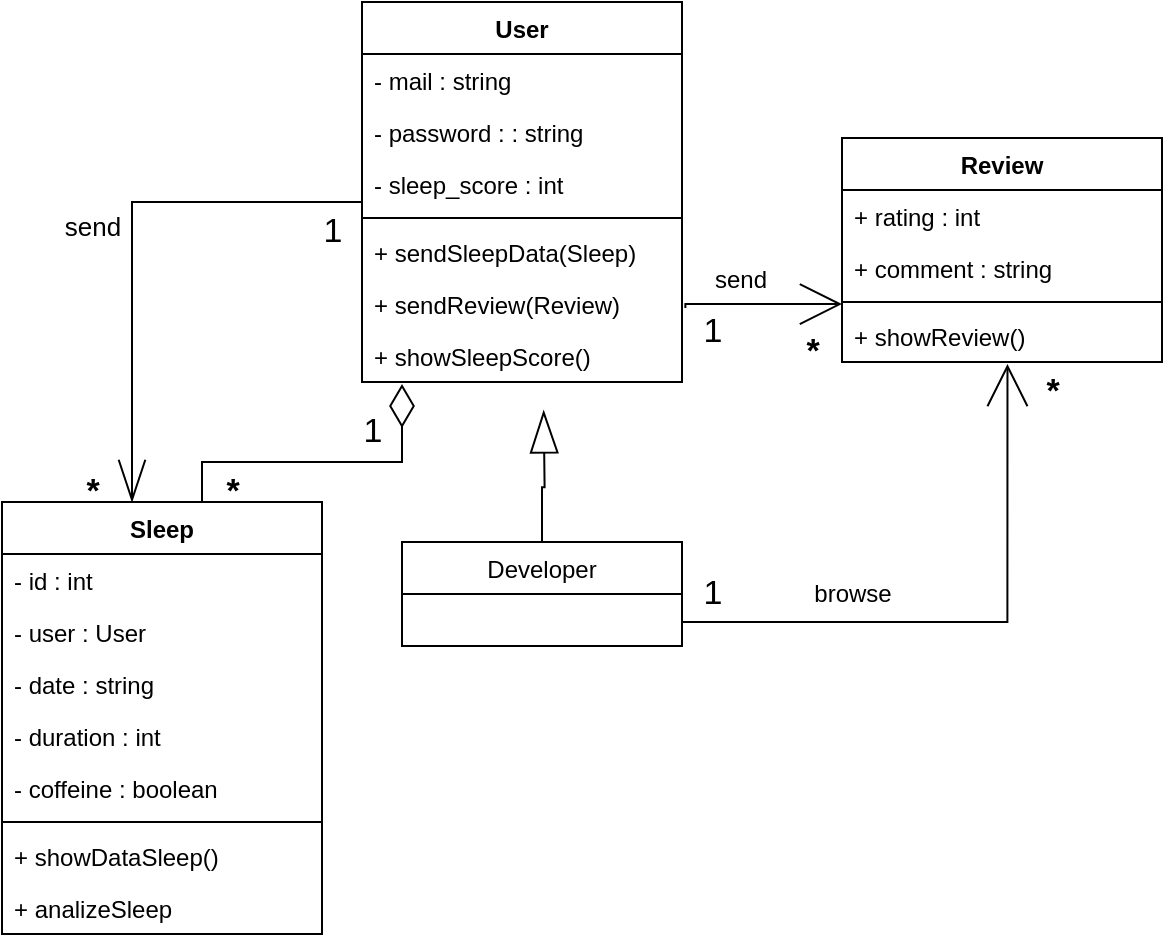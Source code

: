 <mxfile version="20.4.0" type="device"><diagram id="p8ol06MB012B77EtsGWl" name="Страница 1"><mxGraphModel dx="1221" dy="575" grid="1" gridSize="10" guides="1" tooltips="1" connect="1" arrows="1" fold="1" page="1" pageScale="1" pageWidth="827" pageHeight="1169" math="0" shadow="0"><root><mxCell id="0"/><mxCell id="1" parent="0"/><mxCell id="HmzkhsK6NDxp89IVLgUW-16" style="edgeStyle=orthogonalEdgeStyle;rounded=0;orthogonalLoop=1;jettySize=auto;html=1;entryX=0.25;entryY=0;entryDx=0;entryDy=0;strokeWidth=1;fontSize=17;endArrow=openThin;endFill=0;endSize=19;targetPerimeterSpacing=0;exitX=0.003;exitY=0.845;exitDx=0;exitDy=0;exitPerimeter=0;" parent="1" source="MCH54p3G7cfGaBa7wQQU-6" edge="1"><mxGeometry relative="1" as="geometry"><mxPoint x="340" y="282" as="sourcePoint"/><mxPoint x="205" y="380" as="targetPoint"/><Array as="points"><mxPoint x="205" y="230"/></Array></mxGeometry></mxCell><mxCell id="HmzkhsK6NDxp89IVLgUW-17" value="&lt;font style=&quot;font-size: 13px;&quot;&gt;send&lt;/font&gt;" style="edgeLabel;html=1;align=center;verticalAlign=middle;resizable=0;points=[];fontSize=17;" parent="HmzkhsK6NDxp89IVLgUW-16" vertex="1" connectable="0"><mxGeometry x="0.021" y="-9" relative="1" as="geometry"><mxPoint x="-11" y="-8" as="offset"/></mxGeometry></mxCell><mxCell id="HmzkhsK6NDxp89IVLgUW-12" style="edgeStyle=orthogonalEdgeStyle;rounded=0;orthogonalLoop=1;jettySize=auto;html=1;endArrow=diamondThin;endFill=0;strokeWidth=1;endSize=19;targetPerimeterSpacing=0;" parent="1" edge="1"><mxGeometry relative="1" as="geometry"><mxPoint x="240" y="380" as="sourcePoint"/><mxPoint x="340" y="321" as="targetPoint"/><Array as="points"><mxPoint x="240" y="360"/><mxPoint x="340" y="360"/></Array></mxGeometry></mxCell><mxCell id="HmzkhsK6NDxp89IVLgUW-13" value="&lt;b&gt;&lt;font style=&quot;font-size: 17px;&quot;&gt;*&lt;/font&gt;&lt;/b&gt;" style="text;html=1;align=center;verticalAlign=middle;resizable=0;points=[];autosize=1;strokeColor=none;fillColor=none;" parent="1" vertex="1"><mxGeometry x="240" y="360" width="30" height="30" as="geometry"/></mxCell><mxCell id="HmzkhsK6NDxp89IVLgUW-14" value="1" style="text;html=1;align=center;verticalAlign=middle;resizable=0;points=[];autosize=1;strokeColor=none;fillColor=none;fontSize=17;" parent="1" vertex="1"><mxGeometry x="310" y="330" width="30" height="30" as="geometry"/></mxCell><mxCell id="HmzkhsK6NDxp89IVLgUW-22" style="edgeStyle=orthogonalEdgeStyle;rounded=0;orthogonalLoop=1;jettySize=auto;html=1;entryX=0.506;entryY=1.008;entryDx=0;entryDy=0;entryPerimeter=0;strokeWidth=1;fontSize=13;endArrow=blockThin;endFill=0;endSize=19;targetPerimeterSpacing=0;" parent="1" source="HmzkhsK6NDxp89IVLgUW-18" edge="1"><mxGeometry relative="1" as="geometry"><mxPoint x="410.84" y="334.208" as="targetPoint"/></mxGeometry></mxCell><mxCell id="HmzkhsK6NDxp89IVLgUW-30" style="edgeStyle=orthogonalEdgeStyle;rounded=0;orthogonalLoop=1;jettySize=auto;html=1;strokeWidth=1;fontSize=12;endArrow=open;endFill=0;endSize=19;targetPerimeterSpacing=0;entryX=0.591;entryY=1.115;entryDx=0;entryDy=0;entryPerimeter=0;" parent="1" source="HmzkhsK6NDxp89IVLgUW-18" edge="1"><mxGeometry relative="1" as="geometry"><mxPoint x="642.74" y="310.99" as="targetPoint"/><Array as="points"><mxPoint x="643" y="440"/></Array></mxGeometry></mxCell><mxCell id="HmzkhsK6NDxp89IVLgUW-18" value="Developer" style="swimlane;fontStyle=0;childLayout=stackLayout;horizontal=1;startSize=26;fillColor=none;horizontalStack=0;resizeParent=1;resizeParentMax=0;resizeLast=0;collapsible=1;marginBottom=0;fontSize=12;" parent="1" vertex="1"><mxGeometry x="340" y="400" width="140" height="52" as="geometry"/></mxCell><mxCell id="HmzkhsK6NDxp89IVLgUW-29" value="&lt;font style=&quot;font-size: 12px;&quot;&gt;send&lt;br&gt;&lt;/font&gt;" style="edgeLabel;html=1;align=center;verticalAlign=middle;resizable=0;points=[];fontSize=12;" parent="1" vertex="1" connectable="0"><mxGeometry x="510" y="269" as="geometry"><mxPoint x="-1" as="offset"/></mxGeometry></mxCell><mxCell id="HmzkhsK6NDxp89IVLgUW-23" style="edgeStyle=orthogonalEdgeStyle;rounded=0;orthogonalLoop=1;jettySize=auto;html=1;strokeWidth=1;fontSize=12;endArrow=open;endFill=0;endSize=19;targetPerimeterSpacing=0;exitX=0.056;exitY=0.1;exitDx=0;exitDy=0;exitPerimeter=0;entryX=0;entryY=0.962;entryDx=0;entryDy=0;entryPerimeter=0;" parent="1" source="HmzkhsK6NDxp89IVLgUW-34" edge="1"><mxGeometry relative="1" as="geometry"><mxPoint x="560" y="281.012" as="targetPoint"/><Array as="points"><mxPoint x="482" y="281"/></Array><mxPoint x="478.04" y="279.79" as="sourcePoint"/></mxGeometry></mxCell><mxCell id="HmzkhsK6NDxp89IVLgUW-31" value="browse" style="text;html=1;align=center;verticalAlign=middle;resizable=0;points=[];autosize=1;strokeColor=none;fillColor=none;fontSize=12;" parent="1" vertex="1"><mxGeometry x="535" y="411" width="60" height="30" as="geometry"/></mxCell><mxCell id="HmzkhsK6NDxp89IVLgUW-32" value="1" style="text;html=1;align=center;verticalAlign=middle;resizable=0;points=[];autosize=1;strokeColor=none;fillColor=none;fontSize=17;" parent="1" vertex="1"><mxGeometry x="290" y="230" width="30" height="30" as="geometry"/></mxCell><mxCell id="HmzkhsK6NDxp89IVLgUW-33" value="&lt;b&gt;&lt;font style=&quot;font-size: 17px;&quot;&gt;*&lt;/font&gt;&lt;/b&gt;" style="text;html=1;align=center;verticalAlign=middle;resizable=0;points=[];autosize=1;strokeColor=none;fillColor=none;" parent="1" vertex="1"><mxGeometry x="170" y="360" width="30" height="30" as="geometry"/></mxCell><mxCell id="HmzkhsK6NDxp89IVLgUW-34" value="1" style="text;html=1;align=center;verticalAlign=middle;resizable=0;points=[];autosize=1;strokeColor=none;fillColor=none;fontSize=17;" parent="1" vertex="1"><mxGeometry x="480" y="280" width="30" height="30" as="geometry"/></mxCell><mxCell id="HmzkhsK6NDxp89IVLgUW-36" value="&lt;b&gt;&lt;font style=&quot;font-size: 17px;&quot;&gt;*&lt;/font&gt;&lt;/b&gt;" style="text;html=1;align=center;verticalAlign=middle;resizable=0;points=[];autosize=1;strokeColor=none;fillColor=none;" parent="1" vertex="1"><mxGeometry x="530" y="290" width="30" height="30" as="geometry"/></mxCell><mxCell id="HmzkhsK6NDxp89IVLgUW-37" value="1" style="text;html=1;align=center;verticalAlign=middle;resizable=0;points=[];autosize=1;strokeColor=none;fillColor=none;fontSize=17;" parent="1" vertex="1"><mxGeometry x="480" y="411" width="30" height="30" as="geometry"/></mxCell><mxCell id="HmzkhsK6NDxp89IVLgUW-38" value="&lt;b&gt;&lt;font style=&quot;font-size: 17px;&quot;&gt;*&lt;/font&gt;&lt;/b&gt;" style="text;html=1;align=center;verticalAlign=middle;resizable=0;points=[];autosize=1;strokeColor=none;fillColor=none;" parent="1" vertex="1"><mxGeometry x="650" y="310" width="30" height="30" as="geometry"/></mxCell><mxCell id="MCH54p3G7cfGaBa7wQQU-1" value="User" style="swimlane;fontStyle=1;align=center;verticalAlign=top;childLayout=stackLayout;horizontal=1;startSize=26;horizontalStack=0;resizeParent=1;resizeParentMax=0;resizeLast=0;collapsible=1;marginBottom=0;" vertex="1" parent="1"><mxGeometry x="320" y="130" width="160" height="190" as="geometry"/></mxCell><mxCell id="MCH54p3G7cfGaBa7wQQU-2" value="- mail : string" style="text;strokeColor=none;fillColor=none;align=left;verticalAlign=top;spacingLeft=4;spacingRight=4;overflow=hidden;rotatable=0;points=[[0,0.5],[1,0.5]];portConstraint=eastwest;" vertex="1" parent="MCH54p3G7cfGaBa7wQQU-1"><mxGeometry y="26" width="160" height="26" as="geometry"/></mxCell><mxCell id="MCH54p3G7cfGaBa7wQQU-5" value="- password : : string&#10;" style="text;strokeColor=none;fillColor=none;align=left;verticalAlign=top;spacingLeft=4;spacingRight=4;overflow=hidden;rotatable=0;points=[[0,0.5],[1,0.5]];portConstraint=eastwest;" vertex="1" parent="MCH54p3G7cfGaBa7wQQU-1"><mxGeometry y="52" width="160" height="26" as="geometry"/></mxCell><mxCell id="MCH54p3G7cfGaBa7wQQU-6" value="- sleep_score : int" style="text;strokeColor=none;fillColor=none;align=left;verticalAlign=top;spacingLeft=4;spacingRight=4;overflow=hidden;rotatable=0;points=[[0,0.5],[1,0.5]];portConstraint=eastwest;" vertex="1" parent="MCH54p3G7cfGaBa7wQQU-1"><mxGeometry y="78" width="160" height="26" as="geometry"/></mxCell><mxCell id="MCH54p3G7cfGaBa7wQQU-3" value="" style="line;strokeWidth=1;fillColor=none;align=left;verticalAlign=middle;spacingTop=-1;spacingLeft=3;spacingRight=3;rotatable=0;labelPosition=right;points=[];portConstraint=eastwest;strokeColor=inherit;" vertex="1" parent="MCH54p3G7cfGaBa7wQQU-1"><mxGeometry y="104" width="160" height="8" as="geometry"/></mxCell><mxCell id="MCH54p3G7cfGaBa7wQQU-19" value="+ sendSleepData(Sleep)" style="text;strokeColor=none;fillColor=none;align=left;verticalAlign=top;spacingLeft=4;spacingRight=4;overflow=hidden;rotatable=0;points=[[0,0.5],[1,0.5]];portConstraint=eastwest;" vertex="1" parent="MCH54p3G7cfGaBa7wQQU-1"><mxGeometry y="112" width="160" height="26" as="geometry"/></mxCell><mxCell id="MCH54p3G7cfGaBa7wQQU-18" value="+ sendReview(Review)" style="text;strokeColor=none;fillColor=none;align=left;verticalAlign=top;spacingLeft=4;spacingRight=4;overflow=hidden;rotatable=0;points=[[0,0.5],[1,0.5]];portConstraint=eastwest;" vertex="1" parent="MCH54p3G7cfGaBa7wQQU-1"><mxGeometry y="138" width="160" height="26" as="geometry"/></mxCell><mxCell id="MCH54p3G7cfGaBa7wQQU-4" value="+ showSleepScore()" style="text;strokeColor=none;fillColor=none;align=left;verticalAlign=top;spacingLeft=4;spacingRight=4;overflow=hidden;rotatable=0;points=[[0,0.5],[1,0.5]];portConstraint=eastwest;" vertex="1" parent="MCH54p3G7cfGaBa7wQQU-1"><mxGeometry y="164" width="160" height="26" as="geometry"/></mxCell><mxCell id="MCH54p3G7cfGaBa7wQQU-8" value="Sleep" style="swimlane;fontStyle=1;align=center;verticalAlign=top;childLayout=stackLayout;horizontal=1;startSize=26;horizontalStack=0;resizeParent=1;resizeParentMax=0;resizeLast=0;collapsible=1;marginBottom=0;" vertex="1" parent="1"><mxGeometry x="140" y="380" width="160" height="216" as="geometry"/></mxCell><mxCell id="MCH54p3G7cfGaBa7wQQU-13" value="- id : int" style="text;strokeColor=none;fillColor=none;align=left;verticalAlign=top;spacingLeft=4;spacingRight=4;overflow=hidden;rotatable=0;points=[[0,0.5],[1,0.5]];portConstraint=eastwest;" vertex="1" parent="MCH54p3G7cfGaBa7wQQU-8"><mxGeometry y="26" width="160" height="26" as="geometry"/></mxCell><mxCell id="MCH54p3G7cfGaBa7wQQU-16" value="- user : User" style="text;strokeColor=none;fillColor=none;align=left;verticalAlign=top;spacingLeft=4;spacingRight=4;overflow=hidden;rotatable=0;points=[[0,0.5],[1,0.5]];portConstraint=eastwest;" vertex="1" parent="MCH54p3G7cfGaBa7wQQU-8"><mxGeometry y="52" width="160" height="26" as="geometry"/></mxCell><mxCell id="MCH54p3G7cfGaBa7wQQU-30" value="- date : string" style="text;strokeColor=none;fillColor=none;align=left;verticalAlign=top;spacingLeft=4;spacingRight=4;overflow=hidden;rotatable=0;points=[[0,0.5],[1,0.5]];portConstraint=eastwest;" vertex="1" parent="MCH54p3G7cfGaBa7wQQU-8"><mxGeometry y="78" width="160" height="26" as="geometry"/></mxCell><mxCell id="MCH54p3G7cfGaBa7wQQU-9" value="- duration : int" style="text;strokeColor=none;fillColor=none;align=left;verticalAlign=top;spacingLeft=4;spacingRight=4;overflow=hidden;rotatable=0;points=[[0,0.5],[1,0.5]];portConstraint=eastwest;" vertex="1" parent="MCH54p3G7cfGaBa7wQQU-8"><mxGeometry y="104" width="160" height="26" as="geometry"/></mxCell><mxCell id="MCH54p3G7cfGaBa7wQQU-31" value="- coffeine : boolean" style="text;strokeColor=none;fillColor=none;align=left;verticalAlign=top;spacingLeft=4;spacingRight=4;overflow=hidden;rotatable=0;points=[[0,0.5],[1,0.5]];portConstraint=eastwest;" vertex="1" parent="MCH54p3G7cfGaBa7wQQU-8"><mxGeometry y="130" width="160" height="26" as="geometry"/></mxCell><mxCell id="MCH54p3G7cfGaBa7wQQU-10" value="" style="line;strokeWidth=1;fillColor=none;align=left;verticalAlign=middle;spacingTop=-1;spacingLeft=3;spacingRight=3;rotatable=0;labelPosition=right;points=[];portConstraint=eastwest;strokeColor=inherit;" vertex="1" parent="MCH54p3G7cfGaBa7wQQU-8"><mxGeometry y="156" width="160" height="8" as="geometry"/></mxCell><mxCell id="MCH54p3G7cfGaBa7wQQU-17" value="+ showDataSleep()" style="text;strokeColor=none;fillColor=none;align=left;verticalAlign=top;spacingLeft=4;spacingRight=4;overflow=hidden;rotatable=0;points=[[0,0.5],[1,0.5]];portConstraint=eastwest;" vertex="1" parent="MCH54p3G7cfGaBa7wQQU-8"><mxGeometry y="164" width="160" height="26" as="geometry"/></mxCell><mxCell id="MCH54p3G7cfGaBa7wQQU-32" value="+ analizeSleep" style="text;strokeColor=none;fillColor=none;align=left;verticalAlign=top;spacingLeft=4;spacingRight=4;overflow=hidden;rotatable=0;points=[[0,0.5],[1,0.5]];portConstraint=eastwest;" vertex="1" parent="MCH54p3G7cfGaBa7wQQU-8"><mxGeometry y="190" width="160" height="26" as="geometry"/></mxCell><mxCell id="MCH54p3G7cfGaBa7wQQU-20" value="Review" style="swimlane;fontStyle=1;align=center;verticalAlign=top;childLayout=stackLayout;horizontal=1;startSize=26;horizontalStack=0;resizeParent=1;resizeParentMax=0;resizeLast=0;collapsible=1;marginBottom=0;" vertex="1" parent="1"><mxGeometry x="560" y="198" width="160" height="112" as="geometry"/></mxCell><mxCell id="MCH54p3G7cfGaBa7wQQU-21" value="+ rating : int" style="text;strokeColor=none;fillColor=none;align=left;verticalAlign=top;spacingLeft=4;spacingRight=4;overflow=hidden;rotatable=0;points=[[0,0.5],[1,0.5]];portConstraint=eastwest;" vertex="1" parent="MCH54p3G7cfGaBa7wQQU-20"><mxGeometry y="26" width="160" height="26" as="geometry"/></mxCell><mxCell id="MCH54p3G7cfGaBa7wQQU-28" value="+ comment : string" style="text;strokeColor=none;fillColor=none;align=left;verticalAlign=top;spacingLeft=4;spacingRight=4;overflow=hidden;rotatable=0;points=[[0,0.5],[1,0.5]];portConstraint=eastwest;" vertex="1" parent="MCH54p3G7cfGaBa7wQQU-20"><mxGeometry y="52" width="160" height="26" as="geometry"/></mxCell><mxCell id="MCH54p3G7cfGaBa7wQQU-22" value="" style="line;strokeWidth=1;fillColor=none;align=left;verticalAlign=middle;spacingTop=-1;spacingLeft=3;spacingRight=3;rotatable=0;labelPosition=right;points=[];portConstraint=eastwest;strokeColor=inherit;" vertex="1" parent="MCH54p3G7cfGaBa7wQQU-20"><mxGeometry y="78" width="160" height="8" as="geometry"/></mxCell><mxCell id="MCH54p3G7cfGaBa7wQQU-29" value="+ showReview()" style="text;strokeColor=none;fillColor=none;align=left;verticalAlign=top;spacingLeft=4;spacingRight=4;overflow=hidden;rotatable=0;points=[[0,0.5],[1,0.5]];portConstraint=eastwest;" vertex="1" parent="MCH54p3G7cfGaBa7wQQU-20"><mxGeometry y="86" width="160" height="26" as="geometry"/></mxCell></root></mxGraphModel></diagram></mxfile>